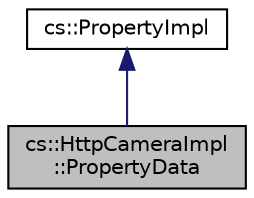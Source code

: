 digraph "cs::HttpCameraImpl::PropertyData"
{
  edge [fontname="Helvetica",fontsize="10",labelfontname="Helvetica",labelfontsize="10"];
  node [fontname="Helvetica",fontsize="10",shape=record];
  Node1 [label="cs::HttpCameraImpl\l::PropertyData",height=0.2,width=0.4,color="black", fillcolor="grey75", style="filled", fontcolor="black"];
  Node2 -> Node1 [dir="back",color="midnightblue",fontsize="10",style="solid",fontname="Helvetica"];
  Node2 [label="cs::PropertyImpl",height=0.2,width=0.4,color="black", fillcolor="white", style="filled",URL="$classcs_1_1PropertyImpl.html"];
}
